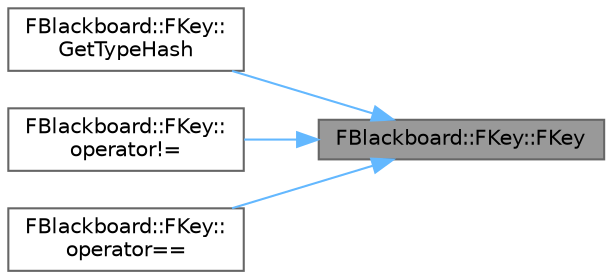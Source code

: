 digraph "FBlackboard::FKey::FKey"
{
 // INTERACTIVE_SVG=YES
 // LATEX_PDF_SIZE
  bgcolor="transparent";
  edge [fontname=Helvetica,fontsize=10,labelfontname=Helvetica,labelfontsize=10];
  node [fontname=Helvetica,fontsize=10,shape=box,height=0.2,width=0.4];
  rankdir="RL";
  Node1 [id="Node000001",label="FBlackboard::FKey::FKey",height=0.2,width=0.4,color="gray40", fillcolor="grey60", style="filled", fontcolor="black",tooltip=" "];
  Node1 -> Node2 [id="edge1_Node000001_Node000002",dir="back",color="steelblue1",style="solid",tooltip=" "];
  Node2 [id="Node000002",label="FBlackboard::FKey::\lGetTypeHash",height=0.2,width=0.4,color="grey40", fillcolor="white", style="filled",URL="$d6/d5e/structFBlackboard_1_1FKey.html#ace4fa9bbb693610cebb739d7f8e55273",tooltip=" "];
  Node1 -> Node3 [id="edge2_Node000001_Node000003",dir="back",color="steelblue1",style="solid",tooltip=" "];
  Node3 [id="Node000003",label="FBlackboard::FKey::\loperator!=",height=0.2,width=0.4,color="grey40", fillcolor="white", style="filled",URL="$d6/d5e/structFBlackboard_1_1FKey.html#a25f3bea85d8ada83ba146dc040e252e9",tooltip=" "];
  Node1 -> Node4 [id="edge3_Node000001_Node000004",dir="back",color="steelblue1",style="solid",tooltip=" "];
  Node4 [id="Node000004",label="FBlackboard::FKey::\loperator==",height=0.2,width=0.4,color="grey40", fillcolor="white", style="filled",URL="$d6/d5e/structFBlackboard_1_1FKey.html#a9adb5841e022465260fd6e91fa75b639",tooltip=" "];
}
